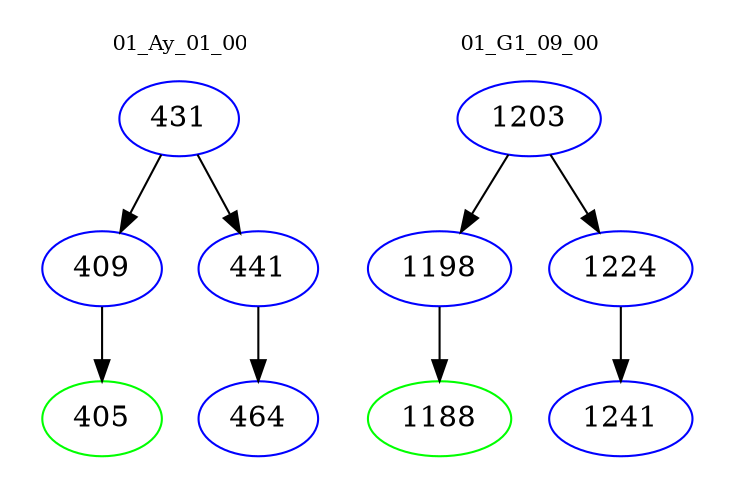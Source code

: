 digraph{
subgraph cluster_0 {
color = white
label = "01_Ay_01_00";
fontsize=10;
T0_431 [label="431", color="blue"]
T0_431 -> T0_409 [color="black"]
T0_409 [label="409", color="blue"]
T0_409 -> T0_405 [color="black"]
T0_405 [label="405", color="green"]
T0_431 -> T0_441 [color="black"]
T0_441 [label="441", color="blue"]
T0_441 -> T0_464 [color="black"]
T0_464 [label="464", color="blue"]
}
subgraph cluster_1 {
color = white
label = "01_G1_09_00";
fontsize=10;
T1_1203 [label="1203", color="blue"]
T1_1203 -> T1_1198 [color="black"]
T1_1198 [label="1198", color="blue"]
T1_1198 -> T1_1188 [color="black"]
T1_1188 [label="1188", color="green"]
T1_1203 -> T1_1224 [color="black"]
T1_1224 [label="1224", color="blue"]
T1_1224 -> T1_1241 [color="black"]
T1_1241 [label="1241", color="blue"]
}
}
